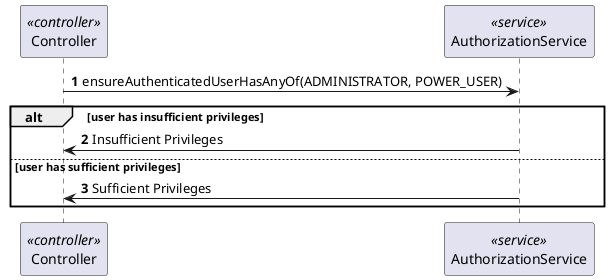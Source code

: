 @startuml
'https://plantuml.com/sequence-diagram

participant Controller as ctrl <<controller>>
participant AuthorizationService as authz <<service>>

autonumber

ctrl -> authz : ensureAuthenticatedUserHasAnyOf(ADMINISTRATOR, POWER_USER)
alt user has insufficient privileges
    authz -> ctrl : Insufficient Privileges
else user has sufficient privileges
    authz -> ctrl : Sufficient Privileges
end

deactivate ctrl

@enduml